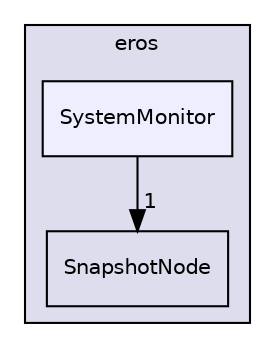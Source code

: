 digraph "/Users/runner/work/eROS/eROS/include/eros/SystemMonitor" {
  compound=true
  node [ fontsize="10", fontname="Helvetica"];
  edge [ labelfontsize="10", labelfontname="Helvetica"];
  subgraph clusterdir_51c9ec86b365bf851debf00262ff713e {
    graph [ bgcolor="#ddddee", pencolor="black", label="eros" fontname="Helvetica", fontsize="10", URL="dir_51c9ec86b365bf851debf00262ff713e.html"]
  dir_459b6463e0f4721079ec2d07252d71ca [shape=box label="SnapshotNode" URL="dir_459b6463e0f4721079ec2d07252d71ca.html"];
  dir_8809249538a506fe43b6e520674dbbf8 [shape=box, label="SystemMonitor", style="filled", fillcolor="#eeeeff", pencolor="black", URL="dir_8809249538a506fe43b6e520674dbbf8.html"];
  }
  dir_8809249538a506fe43b6e520674dbbf8->dir_459b6463e0f4721079ec2d07252d71ca [headlabel="1", labeldistance=1.5 headhref="dir_000007_000006.html"];
}
